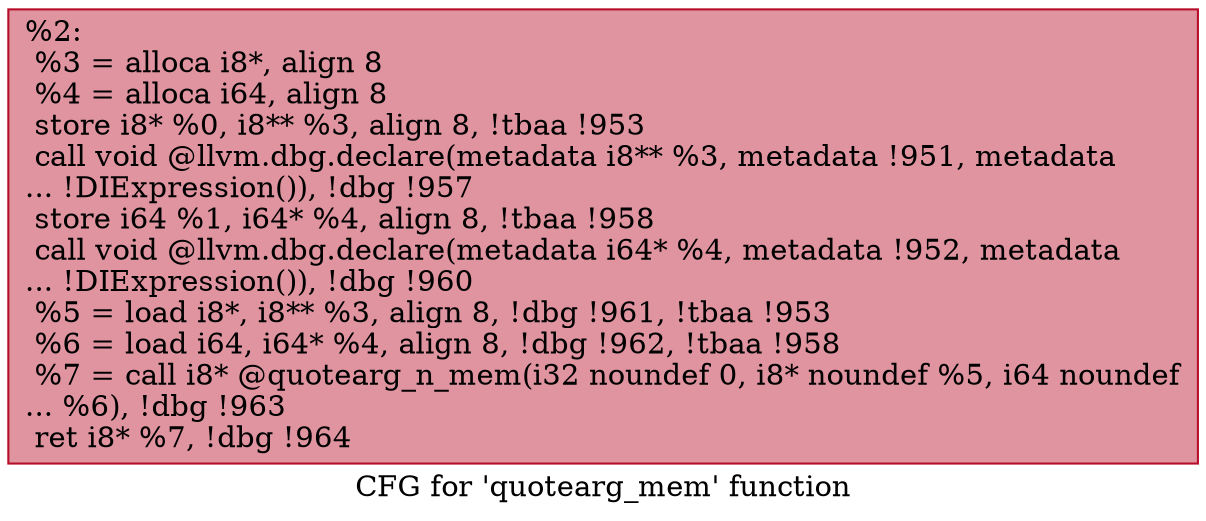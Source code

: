 digraph "CFG for 'quotearg_mem' function" {
	label="CFG for 'quotearg_mem' function";

	Node0x12a1310 [shape=record,color="#b70d28ff", style=filled, fillcolor="#b70d2870",label="{%2:\l  %3 = alloca i8*, align 8\l  %4 = alloca i64, align 8\l  store i8* %0, i8** %3, align 8, !tbaa !953\l  call void @llvm.dbg.declare(metadata i8** %3, metadata !951, metadata\l... !DIExpression()), !dbg !957\l  store i64 %1, i64* %4, align 8, !tbaa !958\l  call void @llvm.dbg.declare(metadata i64* %4, metadata !952, metadata\l... !DIExpression()), !dbg !960\l  %5 = load i8*, i8** %3, align 8, !dbg !961, !tbaa !953\l  %6 = load i64, i64* %4, align 8, !dbg !962, !tbaa !958\l  %7 = call i8* @quotearg_n_mem(i32 noundef 0, i8* noundef %5, i64 noundef\l... %6), !dbg !963\l  ret i8* %7, !dbg !964\l}"];
}
